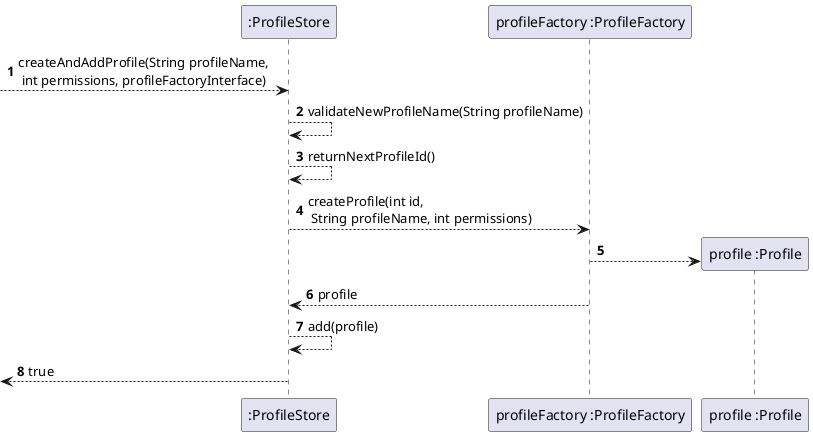 @startuml
'https://plantuml.com/sequence-diagram

autonumber

Participant ":ProfileStore" as ProfileStore
Participant "profileFactory :ProfileFactory" as pfi
Participant "profile :Profile" as Profile

--> ProfileStore: createAndAddProfile(String profileName, \n int permissions, profileFactoryInterface)
ProfileStore --> ProfileStore: validateNewProfileName(String profileName)
ProfileStore --> ProfileStore: returnNextProfileId()
ProfileStore --> pfi: createProfile(int id,\n String profileName, int permissions)
pfi --> Profile** :
pfi --> ProfileStore: profile
ProfileStore --> ProfileStore: add(profile)

<-- ProfileStore: true


@enduml